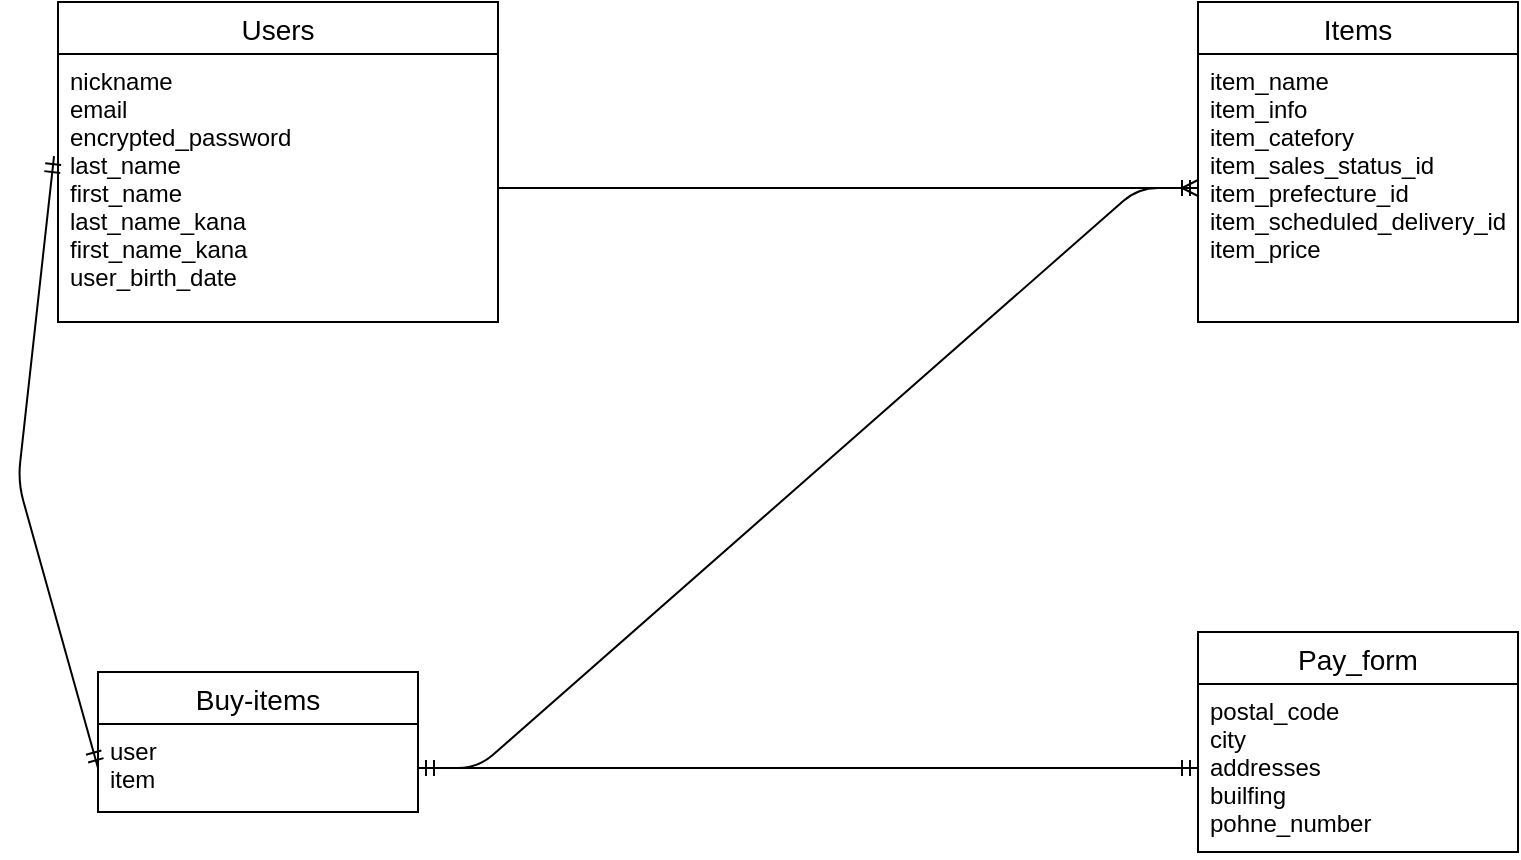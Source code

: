 <mxfile>
    <diagram id="ucKPEtSyAZdJ0RlDf4Tj" name="ページ1">
        <mxGraphModel dx="1197" dy="520" grid="1" gridSize="10" guides="1" tooltips="1" connect="1" arrows="1" fold="1" page="1" pageScale="1" pageWidth="827" pageHeight="1169" math="0" shadow="0">
            <root>
                <mxCell id="0"/>
                <mxCell id="1" parent="0"/>
                <mxCell id="33" value="Items" style="swimlane;fontStyle=0;childLayout=stackLayout;horizontal=1;startSize=26;horizontalStack=0;resizeParent=1;resizeParentMax=0;resizeLast=0;collapsible=1;marginBottom=0;align=center;fontSize=14;" parent="1" vertex="1">
                    <mxGeometry x="470" y="40" width="160" height="160" as="geometry"/>
                </mxCell>
                <mxCell id="37" value="Users" style="swimlane;fontStyle=0;childLayout=stackLayout;horizontal=1;startSize=26;horizontalStack=0;resizeParent=1;resizeParentMax=0;resizeLast=0;collapsible=1;marginBottom=0;align=center;fontSize=14;" parent="1" vertex="1">
                    <mxGeometry x="-100" y="40" width="220" height="160" as="geometry"/>
                </mxCell>
                <mxCell id="38" value="nickname&#10;email&#10;encrypted_password&#10;last_name&#10;first_name&#10;last_name_kana&#10;first_name_kana&#10;user_birth_date" style="text;strokeColor=none;fillColor=none;spacingLeft=4;spacingRight=4;overflow=hidden;rotatable=0;points=[[0,0.5],[1,0.5]];portConstraint=eastwest;fontSize=12;" parent="37" vertex="1">
                    <mxGeometry y="26" width="220" height="134" as="geometry"/>
                </mxCell>
                <mxCell id="41" value="Buy-items" style="swimlane;fontStyle=0;childLayout=stackLayout;horizontal=1;startSize=26;horizontalStack=0;resizeParent=1;resizeParentMax=0;resizeLast=0;collapsible=1;marginBottom=0;align=center;fontSize=14;" parent="1" vertex="1">
                    <mxGeometry x="-80" y="375" width="160" height="70" as="geometry"/>
                </mxCell>
                <mxCell id="43" value="user&#10;item" style="text;strokeColor=none;fillColor=none;spacingLeft=4;spacingRight=4;overflow=hidden;rotatable=0;points=[[0,0.5],[1,0.5]];portConstraint=eastwest;fontSize=12;" parent="41" vertex="1">
                    <mxGeometry y="26" width="160" height="44" as="geometry"/>
                </mxCell>
                <mxCell id="52" value="" style="edgeStyle=entityRelationEdgeStyle;fontSize=12;html=1;endArrow=ERmany;exitX=1;exitY=0.5;exitDx=0;exitDy=0;entryX=0;entryY=0.5;entryDx=0;entryDy=0;" parent="1" source="38" target="34" edge="1">
                    <mxGeometry width="100" height="100" relative="1" as="geometry">
                        <mxPoint x="220" y="320" as="sourcePoint"/>
                        <mxPoint x="320" y="101" as="targetPoint"/>
                    </mxGeometry>
                </mxCell>
                <mxCell id="71" value="Pay_form" style="swimlane;fontStyle=0;childLayout=stackLayout;horizontal=1;startSize=26;horizontalStack=0;resizeParent=1;resizeParentMax=0;resizeLast=0;collapsible=1;marginBottom=0;align=center;fontSize=14;" vertex="1" parent="1">
                    <mxGeometry x="470" y="355" width="160" height="110" as="geometry"/>
                </mxCell>
                <mxCell id="72" value="postal_code&#10;city&#10;addresses&#10;builfing&#10;pohne_number" style="text;strokeColor=none;fillColor=none;spacingLeft=4;spacingRight=4;overflow=hidden;rotatable=0;points=[[0,0.5],[1,0.5]];portConstraint=eastwest;fontSize=12;" vertex="1" parent="71">
                    <mxGeometry y="26" width="160" height="84" as="geometry"/>
                </mxCell>
                <mxCell id="81" value="" style="edgeStyle=entityRelationEdgeStyle;fontSize=12;html=1;endArrow=ERmandOne;startArrow=ERmandOne;entryX=0;entryY=0.5;entryDx=0;entryDy=0;" edge="1" parent="1" source="43" target="72">
                    <mxGeometry width="100" height="100" relative="1" as="geometry">
                        <mxPoint x="250" y="350" as="sourcePoint"/>
                        <mxPoint x="460" y="430" as="targetPoint"/>
                    </mxGeometry>
                </mxCell>
                <mxCell id="85" value="" style="edgeStyle=entityRelationEdgeStyle;fontSize=12;html=1;endArrow=ERmandOne;startArrow=ERmandOne;entryX=0;entryY=0.5;entryDx=0;entryDy=0;exitX=1;exitY=0.5;exitDx=0;exitDy=0;" edge="1" parent="1" source="43" target="34">
                    <mxGeometry width="100" height="100" relative="1" as="geometry">
                        <mxPoint x="150" y="250" as="sourcePoint"/>
                        <mxPoint x="250" y="150" as="targetPoint"/>
                    </mxGeometry>
                </mxCell>
                <object label="" id="89">
                    <mxCell style="fontSize=12;html=1;endArrow=ERmandOne;startArrow=ERmandOne;entryX=0;entryY=0.5;entryDx=0;entryDy=0;exitX=-0.009;exitY=0.381;exitDx=0;exitDy=0;exitPerimeter=0;" edge="1" parent="1" source="38" target="43">
                        <mxGeometry width="100" height="100" relative="1" as="geometry">
                            <mxPoint x="170" y="150" as="sourcePoint"/>
                            <mxPoint x="70" y="250" as="targetPoint"/>
                            <Array as="points">
                                <mxPoint x="-120" y="280"/>
                            </Array>
                        </mxGeometry>
                    </mxCell>
                </object>
                <mxCell id="34" value="item_name&#10;item_info&#10;item_catefory&#10;item_sales_status_id&#10;item_prefecture_id&#10;item_scheduled_delivery_id&#10;item_price&#10;" style="text;strokeColor=none;fillColor=none;spacingLeft=4;spacingRight=4;overflow=hidden;rotatable=0;points=[[0,0.5],[1,0.5]];portConstraint=eastwest;fontSize=12;" parent="1" vertex="1">
                    <mxGeometry x="470" y="66" width="160" height="134" as="geometry"/>
                </mxCell>
            </root>
        </mxGraphModel>
    </diagram>
</mxfile>